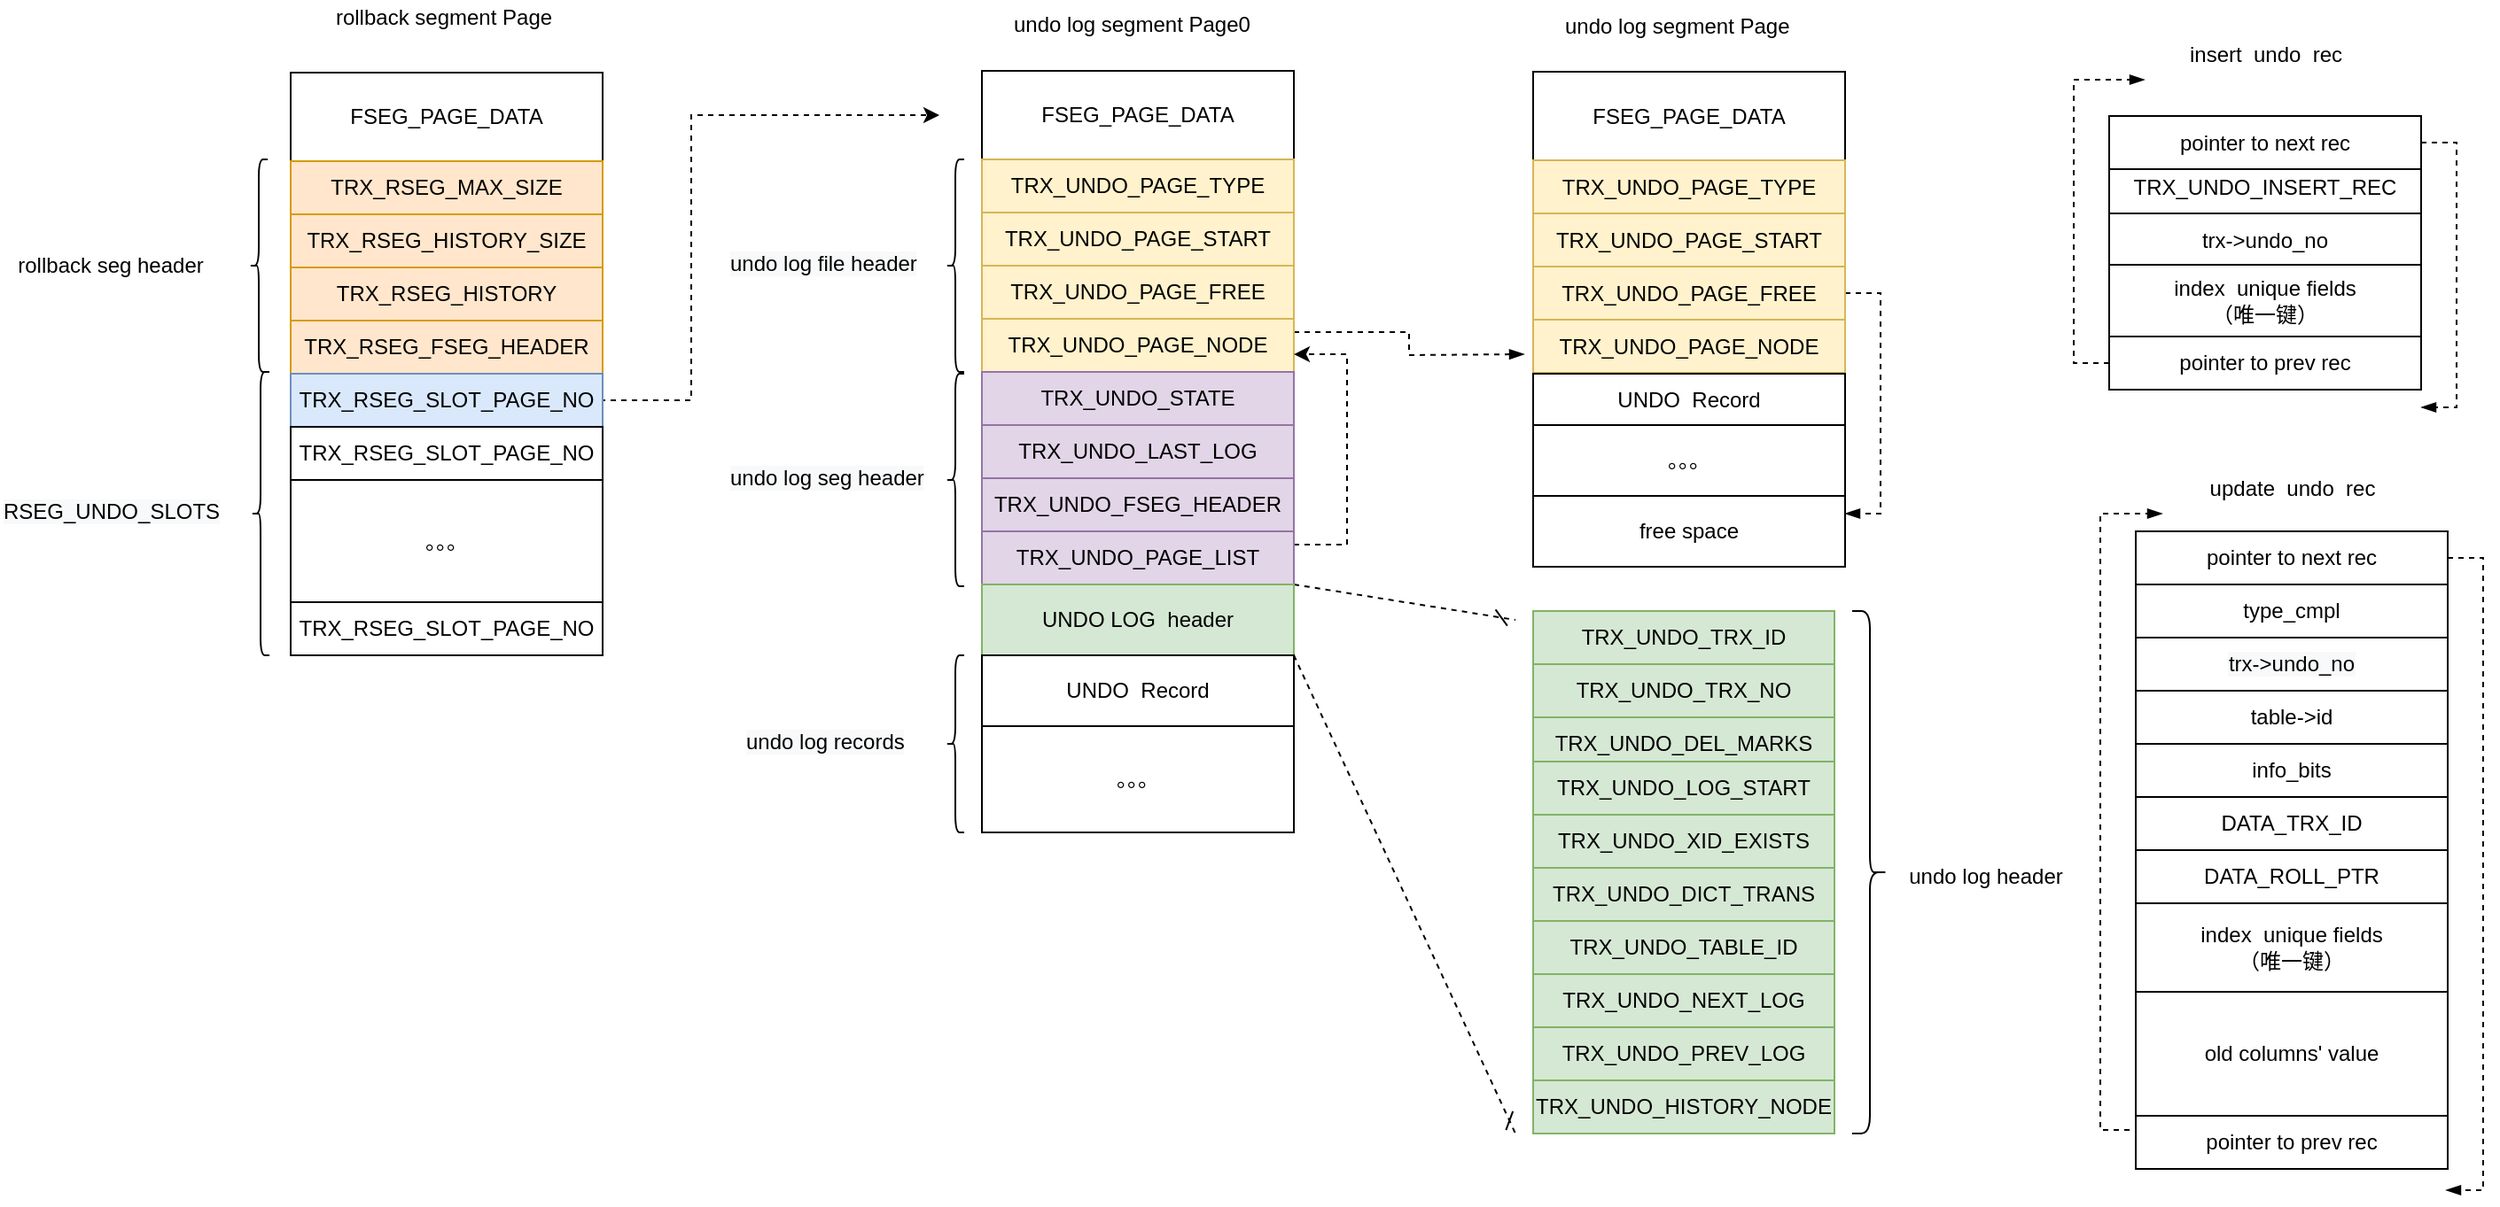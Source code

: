 <mxfile version="13.1.0" type="github"><diagram id="zM0cSkkDbtB7vtu1eImS" name="Page-1"><mxGraphModel dx="2249" dy="762" grid="1" gridSize="10" guides="1" tooltips="1" connect="1" arrows="1" fold="1" page="1" pageScale="1" pageWidth="827" pageHeight="1169" math="0" shadow="0"><root><mxCell id="0"/><mxCell id="1" parent="0"/><mxCell id="O7K690cj0ab-gkWwo115-1" value="FSEG_PAGE_DATA" style="rounded=0;whiteSpace=wrap;html=1;" vertex="1" parent="1"><mxGeometry x="24" y="141" width="176" height="50" as="geometry"/></mxCell><mxCell id="O7K690cj0ab-gkWwo115-2" value="rollback segment Page" style="text;html=1;align=center;verticalAlign=middle;resizable=0;points=[];autosize=1;" vertex="1" parent="1"><mxGeometry x="40" y="100" width="140" height="20" as="geometry"/></mxCell><mxCell id="O7K690cj0ab-gkWwo115-6" value="TRX_RSEG_MAX_SIZE" style="rounded=0;whiteSpace=wrap;html=1;fillColor=#ffe6cc;strokeColor=#d79b00;" vertex="1" parent="1"><mxGeometry x="24" y="191" width="176" height="30" as="geometry"/></mxCell><mxCell id="O7K690cj0ab-gkWwo115-7" value="TRX_RSEG_HISTORY_SIZE" style="rounded=0;whiteSpace=wrap;html=1;fillColor=#ffe6cc;strokeColor=#d79b00;" vertex="1" parent="1"><mxGeometry x="24" y="221" width="176" height="30" as="geometry"/></mxCell><mxCell id="O7K690cj0ab-gkWwo115-8" value="TRX_RSEG_HISTORY" style="rounded=0;whiteSpace=wrap;html=1;fillColor=#ffe6cc;strokeColor=#d79b00;" vertex="1" parent="1"><mxGeometry x="24" y="251" width="176" height="30" as="geometry"/></mxCell><mxCell id="O7K690cj0ab-gkWwo115-9" value="TRX_RSEG_FSEG_HEADER" style="rounded=0;whiteSpace=wrap;html=1;fillColor=#ffe6cc;strokeColor=#d79b00;" vertex="1" parent="1"><mxGeometry x="24" y="281" width="176" height="30" as="geometry"/></mxCell><mxCell id="O7K690cj0ab-gkWwo115-34" style="edgeStyle=orthogonalEdgeStyle;rounded=0;orthogonalLoop=1;jettySize=auto;html=1;exitX=1;exitY=0.75;exitDx=0;exitDy=0;dashed=1;" edge="1" parent="1" source="O7K690cj0ab-gkWwo115-10"><mxGeometry relative="1" as="geometry"><mxPoint x="390" y="165" as="targetPoint"/><Array as="points"><mxPoint x="200" y="326"/><mxPoint x="250" y="326"/><mxPoint x="250" y="165"/></Array></mxGeometry></mxCell><mxCell id="O7K690cj0ab-gkWwo115-10" value="TRX_RSEG_SLOT_PAGE_NO" style="rounded=0;whiteSpace=wrap;html=1;fillColor=#dae8fc;strokeColor=#6c8ebf;" vertex="1" parent="1"><mxGeometry x="24" y="311" width="176" height="30" as="geometry"/></mxCell><mxCell id="O7K690cj0ab-gkWwo115-11" value="" style="shape=curlyBracket;whiteSpace=wrap;html=1;rounded=1;rotation=0;" vertex="1" parent="1"><mxGeometry x="2" y="310" width="10" height="160" as="geometry"/></mxCell><mxCell id="O7K690cj0ab-gkWwo115-14" value="rollback seg header" style="text;html=1;align=center;verticalAlign=middle;resizable=0;points=[];autosize=1;" vertex="1" parent="1"><mxGeometry x="-138" y="240" width="120" height="20" as="geometry"/></mxCell><mxCell id="O7K690cj0ab-gkWwo115-15" value="TRX_RSEG_SLOT_PAGE_NO" style="rounded=0;whiteSpace=wrap;html=1;" vertex="1" parent="1"><mxGeometry x="24" y="341" width="176" height="30" as="geometry"/></mxCell><mxCell id="O7K690cj0ab-gkWwo115-16" value="&lt;span style=&quot;color: rgb(0 , 0 , 0) ; font-family: &amp;#34;helvetica&amp;#34; ; font-size: 12px ; font-style: normal ; font-weight: 400 ; letter-spacing: normal ; text-align: center ; text-indent: 0px ; text-transform: none ; word-spacing: 0px ; background-color: rgb(248 , 249 , 250) ; float: none ; display: inline&quot;&gt;RSEG_UNDO_SLOTS&lt;/span&gt;" style="text;whiteSpace=wrap;html=1;" vertex="1" parent="1"><mxGeometry x="-140" y="375" width="180" height="30" as="geometry"/></mxCell><mxCell id="O7K690cj0ab-gkWwo115-17" value="。。。" style="rounded=0;whiteSpace=wrap;html=1;" vertex="1" parent="1"><mxGeometry x="24" y="371" width="176" height="69" as="geometry"/></mxCell><mxCell id="O7K690cj0ab-gkWwo115-18" value="TRX_RSEG_SLOT_PAGE_NO" style="rounded=0;whiteSpace=wrap;html=1;" vertex="1" parent="1"><mxGeometry x="24" y="440" width="176" height="30" as="geometry"/></mxCell><mxCell id="O7K690cj0ab-gkWwo115-19" value="" style="shape=curlyBracket;whiteSpace=wrap;html=1;rounded=1;rotation=0;" vertex="1" parent="1"><mxGeometry x="1" y="190" width="10" height="120" as="geometry"/></mxCell><mxCell id="O7K690cj0ab-gkWwo115-23" value="undo log segment Page0" style="text;whiteSpace=wrap;html=1;" vertex="1" parent="1"><mxGeometry x="430" y="100" width="160" height="30" as="geometry"/></mxCell><mxCell id="O7K690cj0ab-gkWwo115-24" value="FSEG_PAGE_DATA" style="rounded=0;whiteSpace=wrap;html=1;" vertex="1" parent="1"><mxGeometry x="414" y="140" width="176" height="50" as="geometry"/></mxCell><mxCell id="O7K690cj0ab-gkWwo115-27" value="TRX_UNDO_PAGE_TYPE" style="rounded=0;whiteSpace=wrap;html=1;fillColor=#fff2cc;strokeColor=#d6b656;" vertex="1" parent="1"><mxGeometry x="414" y="190" width="176" height="30" as="geometry"/></mxCell><mxCell id="O7K690cj0ab-gkWwo115-28" value="TRX_UNDO_PAGE_START" style="rounded=0;whiteSpace=wrap;html=1;fillColor=#fff2cc;strokeColor=#d6b656;" vertex="1" parent="1"><mxGeometry x="414" y="220" width="176" height="30" as="geometry"/></mxCell><mxCell id="O7K690cj0ab-gkWwo115-29" value="TRX_UNDO_PAGE_FREE" style="rounded=0;whiteSpace=wrap;html=1;fillColor=#fff2cc;strokeColor=#d6b656;" vertex="1" parent="1"><mxGeometry x="414" y="250" width="176" height="30" as="geometry"/></mxCell><mxCell id="O7K690cj0ab-gkWwo115-98" style="edgeStyle=orthogonalEdgeStyle;rounded=0;orthogonalLoop=1;jettySize=auto;html=1;exitX=1;exitY=0.25;exitDx=0;exitDy=0;dashed=1;endArrow=blockThin;endFill=1;" edge="1" parent="1" source="O7K690cj0ab-gkWwo115-30"><mxGeometry relative="1" as="geometry"><mxPoint x="720" y="300" as="targetPoint"/></mxGeometry></mxCell><mxCell id="O7K690cj0ab-gkWwo115-30" value="TRX_UNDO_PAGE_NODE" style="rounded=0;whiteSpace=wrap;html=1;fillColor=#fff2cc;strokeColor=#d6b656;" vertex="1" parent="1"><mxGeometry x="414" y="280" width="176" height="30" as="geometry"/></mxCell><mxCell id="O7K690cj0ab-gkWwo115-31" value="" style="shape=curlyBracket;whiteSpace=wrap;html=1;rounded=1;rotation=0;" vertex="1" parent="1"><mxGeometry x="394" y="190" width="10" height="120" as="geometry"/></mxCell><mxCell id="O7K690cj0ab-gkWwo115-33" value="&lt;span style=&quot;color: rgb(0 , 0 , 0) ; font-family: &amp;#34;helvetica&amp;#34; ; font-size: 12px ; font-style: normal ; font-weight: 400 ; letter-spacing: normal ; text-align: left ; text-indent: 0px ; text-transform: none ; word-spacing: 0px ; background-color: rgb(248 , 249 , 250) ; float: none ; display: inline&quot;&gt;undo log file header&lt;/span&gt;" style="text;whiteSpace=wrap;html=1;" vertex="1" parent="1"><mxGeometry x="270" y="235" width="115" height="30" as="geometry"/></mxCell><mxCell id="O7K690cj0ab-gkWwo115-35" value="TRX_UNDO_STATE" style="rounded=0;whiteSpace=wrap;html=1;fillColor=#e1d5e7;strokeColor=#9673a6;" vertex="1" parent="1"><mxGeometry x="414" y="310" width="176" height="30" as="geometry"/></mxCell><mxCell id="O7K690cj0ab-gkWwo115-36" value="TRX_UNDO_LAST_LOG" style="rounded=0;whiteSpace=wrap;html=1;fillColor=#e1d5e7;strokeColor=#9673a6;" vertex="1" parent="1"><mxGeometry x="414" y="340" width="176" height="30" as="geometry"/></mxCell><mxCell id="O7K690cj0ab-gkWwo115-37" value="TRX_UNDO_FSEG_HEADER" style="rounded=0;whiteSpace=wrap;html=1;fillColor=#e1d5e7;strokeColor=#9673a6;" vertex="1" parent="1"><mxGeometry x="414" y="370" width="176" height="30" as="geometry"/></mxCell><mxCell id="O7K690cj0ab-gkWwo115-57" style="edgeStyle=orthogonalEdgeStyle;rounded=0;orthogonalLoop=1;jettySize=auto;html=1;exitX=1;exitY=0.25;exitDx=0;exitDy=0;dashed=1;entryX=1;entryY=0.667;entryDx=0;entryDy=0;entryPerimeter=0;" edge="1" parent="1" source="O7K690cj0ab-gkWwo115-38" target="O7K690cj0ab-gkWwo115-30"><mxGeometry relative="1" as="geometry"><mxPoint x="600" y="300" as="targetPoint"/><Array as="points"><mxPoint x="620" y="408"/><mxPoint x="620" y="300"/></Array></mxGeometry></mxCell><mxCell id="O7K690cj0ab-gkWwo115-38" value="TRX_UNDO_PAGE_LIST" style="rounded=0;whiteSpace=wrap;html=1;fillColor=#e1d5e7;strokeColor=#9673a6;" vertex="1" parent="1"><mxGeometry x="414" y="400" width="176" height="30" as="geometry"/></mxCell><mxCell id="O7K690cj0ab-gkWwo115-39" value="" style="shape=curlyBracket;whiteSpace=wrap;html=1;rounded=1;rotation=0;" vertex="1" parent="1"><mxGeometry x="394" y="311" width="10" height="120" as="geometry"/></mxCell><mxCell id="O7K690cj0ab-gkWwo115-41" value="&lt;span style=&quot;color: rgb(0 , 0 , 0) ; font-family: &amp;#34;helvetica&amp;#34; ; font-size: 12px ; font-style: normal ; font-weight: 400 ; letter-spacing: normal ; text-align: left ; text-indent: 0px ; text-transform: none ; word-spacing: 0px ; background-color: rgb(248 , 249 , 250) ; float: none ; display: inline&quot;&gt;undo log seg header&lt;/span&gt;" style="text;whiteSpace=wrap;html=1;" vertex="1" parent="1"><mxGeometry x="270" y="356" width="115" height="30" as="geometry"/></mxCell><mxCell id="O7K690cj0ab-gkWwo115-42" value="undo log segment Page" style="text;whiteSpace=wrap;html=1;" vertex="1" parent="1"><mxGeometry x="741" y="100.5" width="160" height="30" as="geometry"/></mxCell><mxCell id="O7K690cj0ab-gkWwo115-43" value="FSEG_PAGE_DATA" style="rounded=0;whiteSpace=wrap;html=1;" vertex="1" parent="1"><mxGeometry x="725" y="140.5" width="176" height="50" as="geometry"/></mxCell><mxCell id="O7K690cj0ab-gkWwo115-46" value="TRX_UNDO_PAGE_TYPE" style="rounded=0;whiteSpace=wrap;html=1;fillColor=#fff2cc;strokeColor=#d6b656;" vertex="1" parent="1"><mxGeometry x="725" y="190.5" width="176" height="30" as="geometry"/></mxCell><mxCell id="O7K690cj0ab-gkWwo115-47" value="TRX_UNDO_PAGE_START" style="rounded=0;whiteSpace=wrap;html=1;fillColor=#fff2cc;strokeColor=#d6b656;" vertex="1" parent="1"><mxGeometry x="725" y="220.5" width="176" height="30" as="geometry"/></mxCell><mxCell id="O7K690cj0ab-gkWwo115-115" style="edgeStyle=orthogonalEdgeStyle;rounded=0;orthogonalLoop=1;jettySize=auto;html=1;exitX=1;exitY=0.5;exitDx=0;exitDy=0;entryX=1;entryY=0.25;entryDx=0;entryDy=0;dashed=1;endArrow=blockThin;endFill=1;" edge="1" parent="1" source="O7K690cj0ab-gkWwo115-48" target="O7K690cj0ab-gkWwo115-114"><mxGeometry relative="1" as="geometry"/></mxCell><mxCell id="O7K690cj0ab-gkWwo115-48" value="TRX_UNDO_PAGE_FREE" style="rounded=0;whiteSpace=wrap;html=1;fillColor=#fff2cc;strokeColor=#d6b656;" vertex="1" parent="1"><mxGeometry x="725" y="250.5" width="176" height="30" as="geometry"/></mxCell><mxCell id="O7K690cj0ab-gkWwo115-49" value="TRX_UNDO_PAGE_NODE" style="rounded=0;whiteSpace=wrap;html=1;fillColor=#fff2cc;strokeColor=#d6b656;" vertex="1" parent="1"><mxGeometry x="725" y="280.5" width="176" height="30" as="geometry"/></mxCell><mxCell id="O7K690cj0ab-gkWwo115-81" style="rounded=0;orthogonalLoop=1;jettySize=auto;html=1;exitX=1;exitY=0;exitDx=0;exitDy=0;dashed=1;endArrow=dash;endFill=0;" edge="1" parent="1" source="O7K690cj0ab-gkWwo115-63"><mxGeometry relative="1" as="geometry"><mxPoint x="715" y="450" as="targetPoint"/></mxGeometry></mxCell><mxCell id="O7K690cj0ab-gkWwo115-82" style="edgeStyle=none;rounded=0;orthogonalLoop=1;jettySize=auto;html=1;exitX=1;exitY=1;exitDx=0;exitDy=0;dashed=1;endArrow=dash;endFill=0;" edge="1" parent="1" source="O7K690cj0ab-gkWwo115-63"><mxGeometry relative="1" as="geometry"><mxPoint x="715" y="740" as="targetPoint"/></mxGeometry></mxCell><mxCell id="O7K690cj0ab-gkWwo115-63" value="UNDO LOG&amp;nbsp; header" style="rounded=0;whiteSpace=wrap;html=1;fillColor=#d5e8d4;strokeColor=#82b366;" vertex="1" parent="1"><mxGeometry x="414" y="430" width="176" height="40" as="geometry"/></mxCell><mxCell id="O7K690cj0ab-gkWwo115-64" value="UNDO&amp;nbsp; Record" style="rounded=0;whiteSpace=wrap;html=1;" vertex="1" parent="1"><mxGeometry x="414" y="470" width="176" height="40" as="geometry"/></mxCell><mxCell id="O7K690cj0ab-gkWwo115-65" value="。。。" style="rounded=0;whiteSpace=wrap;html=1;" vertex="1" parent="1"><mxGeometry x="414" y="510" width="176" height="60" as="geometry"/></mxCell><mxCell id="O7K690cj0ab-gkWwo115-66" value="" style="shape=curlyBracket;whiteSpace=wrap;html=1;rounded=1;rotation=0;" vertex="1" parent="1"><mxGeometry x="394" y="470" width="10" height="100" as="geometry"/></mxCell><mxCell id="O7K690cj0ab-gkWwo115-68" value="&lt;span style=&quot;color: rgb(0 , 0 , 0) ; font-family: &amp;#34;helvetica&amp;#34; ; font-size: 12px ; font-style: normal ; font-weight: 400 ; letter-spacing: normal ; text-align: left ; text-indent: 0px ; text-transform: none ; word-spacing: 0px ; background-color: rgb(248 , 249 , 250) ; float: none ; display: inline&quot;&gt;undo log records&lt;/span&gt;" style="text;whiteSpace=wrap;html=1;" vertex="1" parent="1"><mxGeometry x="279" y="505.01" width="115" height="30" as="geometry"/></mxCell><mxCell id="O7K690cj0ab-gkWwo115-69" value="TRX_UNDO_TRX_ID" style="rounded=0;whiteSpace=wrap;html=1;fillColor=#d5e8d4;strokeColor=#82b366;" vertex="1" parent="1"><mxGeometry x="725" y="445.01" width="170" height="30" as="geometry"/></mxCell><mxCell id="O7K690cj0ab-gkWwo115-70" value="TRX_UNDO_TRX_NO" style="rounded=0;whiteSpace=wrap;html=1;fillColor=#d5e8d4;strokeColor=#82b366;" vertex="1" parent="1"><mxGeometry x="725" y="475.01" width="170" height="30" as="geometry"/></mxCell><mxCell id="O7K690cj0ab-gkWwo115-71" value="TRX_UNDO_DEL_MARKS" style="rounded=0;whiteSpace=wrap;html=1;fillColor=#d5e8d4;strokeColor=#82b366;" vertex="1" parent="1"><mxGeometry x="725" y="505.01" width="170" height="30" as="geometry"/></mxCell><mxCell id="O7K690cj0ab-gkWwo115-72" value="TRX_UNDO_DICT_TRANS" style="rounded=0;whiteSpace=wrap;html=1;fillColor=#d5e8d4;strokeColor=#82b366;" vertex="1" parent="1"><mxGeometry x="725" y="590.01" width="170" height="30" as="geometry"/></mxCell><mxCell id="O7K690cj0ab-gkWwo115-73" value="TRX_UNDO_TABLE_ID" style="rounded=0;whiteSpace=wrap;html=1;fillColor=#d5e8d4;strokeColor=#82b366;" vertex="1" parent="1"><mxGeometry x="725" y="620.01" width="170" height="30" as="geometry"/></mxCell><mxCell id="O7K690cj0ab-gkWwo115-74" value="TRX_UNDO_NEXT_LOG" style="rounded=0;whiteSpace=wrap;html=1;fillColor=#d5e8d4;strokeColor=#82b366;" vertex="1" parent="1"><mxGeometry x="725" y="650.01" width="170" height="30" as="geometry"/></mxCell><mxCell id="O7K690cj0ab-gkWwo115-75" value="TRX_UNDO_HISTORY_NODE" style="rounded=0;whiteSpace=wrap;html=1;fillColor=#d5e8d4;strokeColor=#82b366;" vertex="1" parent="1"><mxGeometry x="725" y="710.01" width="170" height="30" as="geometry"/></mxCell><mxCell id="O7K690cj0ab-gkWwo115-76" value="" style="shape=curlyBracket;whiteSpace=wrap;html=1;rounded=1;rotation=-180;" vertex="1" parent="1"><mxGeometry x="905" y="445" width="20" height="295.01" as="geometry"/></mxCell><mxCell id="O7K690cj0ab-gkWwo115-77" value="undo log header" style="text;html=1;align=center;verticalAlign=middle;resizable=0;points=[];autosize=1;" vertex="1" parent="1"><mxGeometry x="930" y="585" width="100" height="20" as="geometry"/></mxCell><mxCell id="O7K690cj0ab-gkWwo115-84" value="TRX_UNDO_LOG_START" style="rounded=0;whiteSpace=wrap;html=1;fillColor=#d5e8d4;strokeColor=#82b366;" vertex="1" parent="1"><mxGeometry x="725" y="530.01" width="170" height="30" as="geometry"/></mxCell><mxCell id="O7K690cj0ab-gkWwo115-85" value="TRX_UNDO_XID_EXISTS" style="rounded=0;whiteSpace=wrap;html=1;fillColor=#d5e8d4;strokeColor=#82b366;" vertex="1" parent="1"><mxGeometry x="725" y="560.01" width="170" height="30" as="geometry"/></mxCell><mxCell id="O7K690cj0ab-gkWwo115-86" value="TRX_UNDO_PREV_LOG" style="rounded=0;whiteSpace=wrap;html=1;fillColor=#d5e8d4;strokeColor=#82b366;" vertex="1" parent="1"><mxGeometry x="725" y="680.01" width="170" height="30" as="geometry"/></mxCell><mxCell id="O7K690cj0ab-gkWwo115-87" value="UNDO&amp;nbsp; Record" style="rounded=0;whiteSpace=wrap;html=1;" vertex="1" parent="1"><mxGeometry x="725" y="311" width="176" height="29" as="geometry"/></mxCell><mxCell id="O7K690cj0ab-gkWwo115-89" value="。。。" style="rounded=0;whiteSpace=wrap;html=1;" vertex="1" parent="1"><mxGeometry x="725" y="340" width="176" height="40" as="geometry"/></mxCell><mxCell id="O7K690cj0ab-gkWwo115-90" value="TRX_UNDO_INSERT_REC" style="rounded=0;whiteSpace=wrap;html=1;" vertex="1" parent="1"><mxGeometry x="1050" y="190.5" width="176" height="30" as="geometry"/></mxCell><mxCell id="O7K690cj0ab-gkWwo115-91" value="trx-&gt;undo_no" style="rounded=0;whiteSpace=wrap;html=1;" vertex="1" parent="1"><mxGeometry x="1050" y="220.5" width="176" height="30" as="geometry"/></mxCell><mxCell id="O7K690cj0ab-gkWwo115-92" value="index&amp;nbsp; unique fields&lt;br&gt;（唯一键）" style="rounded=0;whiteSpace=wrap;html=1;" vertex="1" parent="1"><mxGeometry x="1050" y="249.5" width="176" height="40.5" as="geometry"/></mxCell><mxCell id="O7K690cj0ab-gkWwo115-96" style="edgeStyle=orthogonalEdgeStyle;rounded=0;orthogonalLoop=1;jettySize=auto;html=1;exitX=0;exitY=0.5;exitDx=0;exitDy=0;dashed=1;endArrow=blockThin;endFill=1;" edge="1" parent="1" source="O7K690cj0ab-gkWwo115-93"><mxGeometry relative="1" as="geometry"><mxPoint x="1070" y="145" as="targetPoint"/><Array as="points"><mxPoint x="1030" y="305"/><mxPoint x="1030" y="145"/></Array></mxGeometry></mxCell><mxCell id="O7K690cj0ab-gkWwo115-93" value="pointer to prev rec" style="rounded=0;whiteSpace=wrap;html=1;" vertex="1" parent="1"><mxGeometry x="1050" y="290" width="176" height="30" as="geometry"/></mxCell><mxCell id="O7K690cj0ab-gkWwo115-109" style="edgeStyle=orthogonalEdgeStyle;rounded=0;orthogonalLoop=1;jettySize=auto;html=1;exitX=1;exitY=0.5;exitDx=0;exitDy=0;dashed=1;endArrow=blockThin;endFill=1;" edge="1" parent="1" source="O7K690cj0ab-gkWwo115-94"><mxGeometry relative="1" as="geometry"><mxPoint x="1226" y="330" as="targetPoint"/><Array as="points"><mxPoint x="1246" y="181"/><mxPoint x="1246" y="330"/></Array></mxGeometry></mxCell><mxCell id="O7K690cj0ab-gkWwo115-94" value="pointer to next rec" style="rounded=0;whiteSpace=wrap;html=1;" vertex="1" parent="1"><mxGeometry x="1050" y="165.5" width="176" height="30" as="geometry"/></mxCell><mxCell id="O7K690cj0ab-gkWwo115-97" value="insert&amp;nbsp; undo&amp;nbsp; rec" style="text;html=1;align=center;verticalAlign=middle;resizable=0;points=[];autosize=1;" vertex="1" parent="1"><mxGeometry x="1088" y="121" width="100" height="20" as="geometry"/></mxCell><mxCell id="O7K690cj0ab-gkWwo115-110" style="edgeStyle=orthogonalEdgeStyle;rounded=0;orthogonalLoop=1;jettySize=auto;html=1;exitX=1;exitY=0.5;exitDx=0;exitDy=0;dashed=1;endArrow=blockThin;endFill=1;" edge="1" parent="1" source="O7K690cj0ab-gkWwo115-99"><mxGeometry relative="1" as="geometry"><mxPoint x="1240" y="772" as="targetPoint"/><Array as="points"><mxPoint x="1261" y="415"/><mxPoint x="1261" y="772"/></Array></mxGeometry></mxCell><mxCell id="O7K690cj0ab-gkWwo115-99" value="pointer to next rec" style="rounded=0;whiteSpace=wrap;html=1;" vertex="1" parent="1"><mxGeometry x="1065" y="400" width="176" height="30" as="geometry"/></mxCell><mxCell id="O7K690cj0ab-gkWwo115-100" value="type_cmpl" style="rounded=0;whiteSpace=wrap;html=1;" vertex="1" parent="1"><mxGeometry x="1065" y="430" width="176" height="30" as="geometry"/></mxCell><mxCell id="O7K690cj0ab-gkWwo115-101" value="&#10;&#10;&lt;!--StartFragment--&gt;&lt;span style=&quot;color: rgb(0, 0, 0); font-family: Helvetica; font-size: 12px; font-style: normal; font-variant-ligatures: normal; font-variant-caps: normal; font-weight: 400; letter-spacing: normal; orphans: 2; text-align: center; text-indent: 0px; text-transform: none; widows: 2; word-spacing: 0px; -webkit-text-stroke-width: 0px; background-color: rgb(248, 249, 250); text-decoration-style: initial; text-decoration-color: initial; float: none; display: inline !important;&quot;&gt;trx-&amp;gt;undo_no&lt;/span&gt;&lt;!--EndFragment--&gt;&#10;&#10;" style="rounded=0;whiteSpace=wrap;html=1;" vertex="1" parent="1"><mxGeometry x="1065" y="460" width="176" height="30" as="geometry"/></mxCell><mxCell id="O7K690cj0ab-gkWwo115-102" value="table-&gt;id" style="rounded=0;whiteSpace=wrap;html=1;" vertex="1" parent="1"><mxGeometry x="1065" y="490" width="176" height="30" as="geometry"/></mxCell><mxCell id="O7K690cj0ab-gkWwo115-103" value="info_bits" style="rounded=0;whiteSpace=wrap;html=1;" vertex="1" parent="1"><mxGeometry x="1065" y="520" width="176" height="30" as="geometry"/></mxCell><mxCell id="O7K690cj0ab-gkWwo115-104" value="DATA_TRX_ID" style="rounded=0;whiteSpace=wrap;html=1;" vertex="1" parent="1"><mxGeometry x="1065" y="550" width="176" height="30" as="geometry"/></mxCell><mxCell id="O7K690cj0ab-gkWwo115-105" value="DATA_ROLL_PTR" style="rounded=0;whiteSpace=wrap;html=1;" vertex="1" parent="1"><mxGeometry x="1065" y="580" width="176" height="30" as="geometry"/></mxCell><mxCell id="O7K690cj0ab-gkWwo115-106" value="index&amp;nbsp; unique fields&lt;br&gt;（唯一键）" style="rounded=0;whiteSpace=wrap;html=1;" vertex="1" parent="1"><mxGeometry x="1065" y="610.01" width="176" height="50" as="geometry"/></mxCell><mxCell id="O7K690cj0ab-gkWwo115-107" value="old columns' value" style="rounded=0;whiteSpace=wrap;html=1;" vertex="1" parent="1"><mxGeometry x="1065" y="660.01" width="176" height="69.99" as="geometry"/></mxCell><mxCell id="O7K690cj0ab-gkWwo115-111" style="edgeStyle=orthogonalEdgeStyle;rounded=0;orthogonalLoop=1;jettySize=auto;html=1;exitX=0;exitY=0.75;exitDx=0;exitDy=0;dashed=1;endArrow=blockThin;endFill=1;" edge="1" parent="1" source="O7K690cj0ab-gkWwo115-108"><mxGeometry relative="1" as="geometry"><mxPoint x="1080" y="390" as="targetPoint"/><Array as="points"><mxPoint x="1065" y="738"/><mxPoint x="1045" y="738"/><mxPoint x="1045" y="390"/></Array></mxGeometry></mxCell><mxCell id="O7K690cj0ab-gkWwo115-108" value="pointer to prev rec" style="rounded=0;whiteSpace=wrap;html=1;" vertex="1" parent="1"><mxGeometry x="1065" y="730" width="176" height="30" as="geometry"/></mxCell><mxCell id="O7K690cj0ab-gkWwo115-113" value="update&amp;nbsp; undo&amp;nbsp; rec" style="text;html=1;align=center;verticalAlign=middle;resizable=0;points=[];autosize=1;" vertex="1" parent="1"><mxGeometry x="1098" y="366" width="110" height="20" as="geometry"/></mxCell><mxCell id="O7K690cj0ab-gkWwo115-114" value="free space" style="rounded=0;whiteSpace=wrap;html=1;" vertex="1" parent="1"><mxGeometry x="725" y="380" width="176" height="40" as="geometry"/></mxCell></root></mxGraphModel></diagram></mxfile>